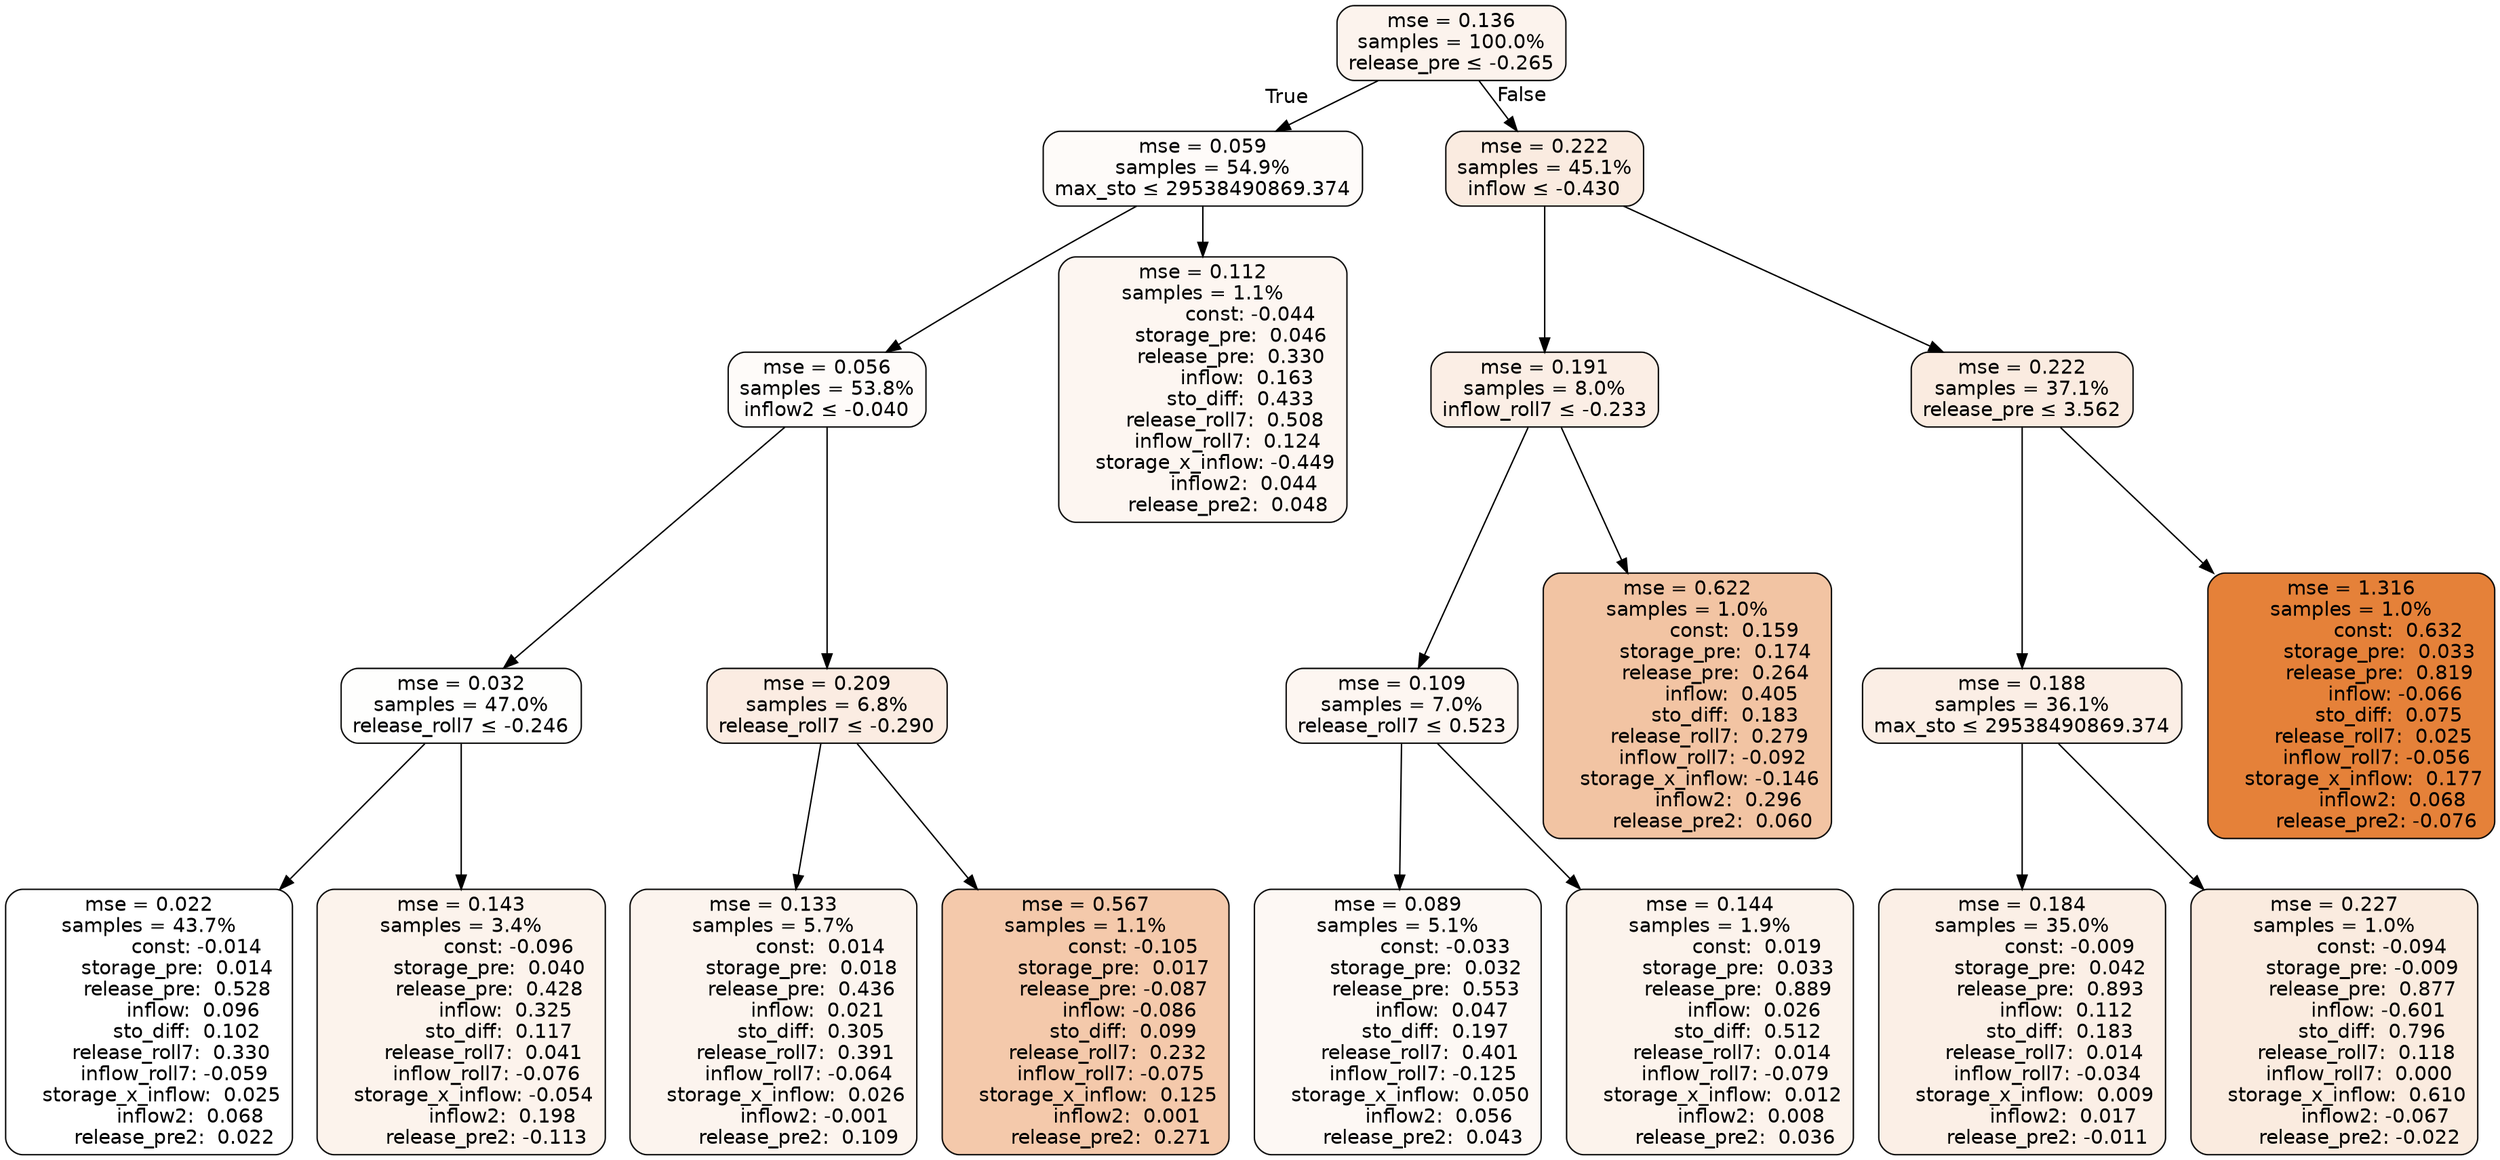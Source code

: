 digraph tree {
bgcolor="transparent"
node [shape=rectangle, style="filled, rounded", color="black", fontname=helvetica] ;
edge [fontname=helvetica] ;
	"0" [label="mse = 0.136
samples = 100.0%
release_pre &le; -0.265", fillcolor="#fcf3ed"]
	"1" [label="mse = 0.059
samples = 54.9%
max_sto &le; 29538490869.374", fillcolor="#fefbf9"]
	"2" [label="mse = 0.056
samples = 53.8%
inflow2 &le; -0.040", fillcolor="#fefbf9"]
	"3" [label="mse = 0.032
samples = 47.0%
release_roll7 &le; -0.246", fillcolor="#fefefd"]
	"4" [label="mse = 0.022
samples = 43.7%
               const: -0.014
         storage_pre:  0.014
         release_pre:  0.528
              inflow:  0.096
            sto_diff:  0.102
       release_roll7:  0.330
        inflow_roll7: -0.059
    storage_x_inflow:  0.025
             inflow2:  0.068
        release_pre2:  0.022", fillcolor="#ffffff"]
	"5" [label="mse = 0.143
samples = 3.4%
               const: -0.096
         storage_pre:  0.040
         release_pre:  0.428
              inflow:  0.325
            sto_diff:  0.117
       release_roll7:  0.041
        inflow_roll7: -0.076
    storage_x_inflow: -0.054
             inflow2:  0.198
        release_pre2: -0.113", fillcolor="#fcf3ec"]
	"6" [label="mse = 0.209
samples = 6.8%
release_roll7 &le; -0.290", fillcolor="#fbece2"]
	"7" [label="mse = 0.133
samples = 5.7%
               const:  0.014
         storage_pre:  0.018
         release_pre:  0.436
              inflow:  0.021
            sto_diff:  0.305
       release_roll7:  0.391
        inflow_roll7: -0.064
    storage_x_inflow:  0.026
             inflow2: -0.001
        release_pre2:  0.109", fillcolor="#fcf4ee"]
	"8" [label="mse = 0.567
samples = 1.1%
               const: -0.105
         storage_pre:  0.017
         release_pre: -0.087
              inflow: -0.086
            sto_diff:  0.099
       release_roll7:  0.232
        inflow_roll7: -0.075
    storage_x_inflow:  0.125
             inflow2:  0.001
        release_pre2:  0.271", fillcolor="#f4c9ab"]
	"9" [label="mse = 0.112
samples = 1.1%
               const: -0.044
         storage_pre:  0.046
         release_pre:  0.330
              inflow:  0.163
            sto_diff:  0.433
       release_roll7:  0.508
        inflow_roll7:  0.124
    storage_x_inflow: -0.449
             inflow2:  0.044
        release_pre2:  0.048", fillcolor="#fdf6f1"]
	"10" [label="mse = 0.222
samples = 45.1%
inflow &le; -0.430", fillcolor="#faebe0"]
	"11" [label="mse = 0.191
samples = 8.0%
inflow_roll7 &le; -0.233", fillcolor="#fbeee5"]
	"12" [label="mse = 0.109
samples = 7.0%
release_roll7 &le; 0.523", fillcolor="#fdf6f1"]
	"13" [label="mse = 0.089
samples = 5.1%
               const: -0.033
         storage_pre:  0.032
         release_pre:  0.553
              inflow:  0.047
            sto_diff:  0.197
       release_roll7:  0.401
        inflow_roll7: -0.125
    storage_x_inflow:  0.050
             inflow2:  0.056
        release_pre2:  0.043", fillcolor="#fdf8f4"]
	"14" [label="mse = 0.144
samples = 1.9%
               const:  0.019
         storage_pre:  0.033
         release_pre:  0.889
              inflow:  0.026
            sto_diff:  0.512
       release_roll7:  0.014
        inflow_roll7: -0.079
    storage_x_inflow:  0.012
             inflow2:  0.008
        release_pre2:  0.036", fillcolor="#fcf3ec"]
	"15" [label="mse = 0.622
samples = 1.0%
               const:  0.159
         storage_pre:  0.174
         release_pre:  0.264
              inflow:  0.405
            sto_diff:  0.183
       release_roll7:  0.279
        inflow_roll7: -0.092
    storage_x_inflow: -0.146
             inflow2:  0.296
        release_pre2:  0.060", fillcolor="#f2c4a3"]
	"16" [label="mse = 0.222
samples = 37.1%
release_pre &le; 3.562", fillcolor="#faebe0"]
	"17" [label="mse = 0.188
samples = 36.1%
max_sto &le; 29538490869.374", fillcolor="#fbeee5"]
	"18" [label="mse = 0.184
samples = 35.0%
               const: -0.009
         storage_pre:  0.042
         release_pre:  0.893
              inflow:  0.112
            sto_diff:  0.183
       release_roll7:  0.014
        inflow_roll7: -0.034
    storage_x_inflow:  0.009
             inflow2:  0.017
        release_pre2: -0.011", fillcolor="#fbefe6"]
	"19" [label="mse = 0.227
samples = 1.0%
               const: -0.094
         storage_pre: -0.009
         release_pre:  0.877
              inflow: -0.601
            sto_diff:  0.796
       release_roll7:  0.118
        inflow_roll7:  0.000
    storage_x_inflow:  0.610
             inflow2: -0.067
        release_pre2: -0.022", fillcolor="#faebdf"]
	"20" [label="mse = 1.316
samples = 1.0%
               const:  0.632
         storage_pre:  0.033
         release_pre:  0.819
              inflow: -0.066
            sto_diff:  0.075
       release_roll7:  0.025
        inflow_roll7: -0.056
    storage_x_inflow:  0.177
             inflow2:  0.068
        release_pre2: -0.076", fillcolor="#e58139"]

	"0" -> "1" [labeldistance=2.5, labelangle=45, headlabel="True"]
	"1" -> "2"
	"2" -> "3"
	"3" -> "4"
	"3" -> "5"
	"2" -> "6"
	"6" -> "7"
	"6" -> "8"
	"1" -> "9"
	"0" -> "10" [labeldistance=2.5, labelangle=-45, headlabel="False"]
	"10" -> "11"
	"11" -> "12"
	"12" -> "13"
	"12" -> "14"
	"11" -> "15"
	"10" -> "16"
	"16" -> "17"
	"17" -> "18"
	"17" -> "19"
	"16" -> "20"
}
